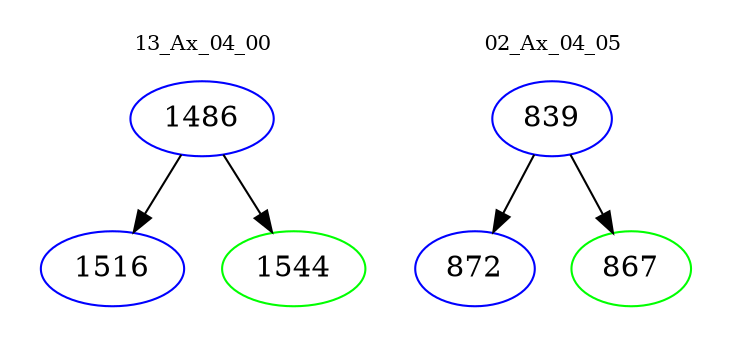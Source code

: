 digraph{
subgraph cluster_0 {
color = white
label = "13_Ax_04_00";
fontsize=10;
T0_1486 [label="1486", color="blue"]
T0_1486 -> T0_1516 [color="black"]
T0_1516 [label="1516", color="blue"]
T0_1486 -> T0_1544 [color="black"]
T0_1544 [label="1544", color="green"]
}
subgraph cluster_1 {
color = white
label = "02_Ax_04_05";
fontsize=10;
T1_839 [label="839", color="blue"]
T1_839 -> T1_872 [color="black"]
T1_872 [label="872", color="blue"]
T1_839 -> T1_867 [color="black"]
T1_867 [label="867", color="green"]
}
}

